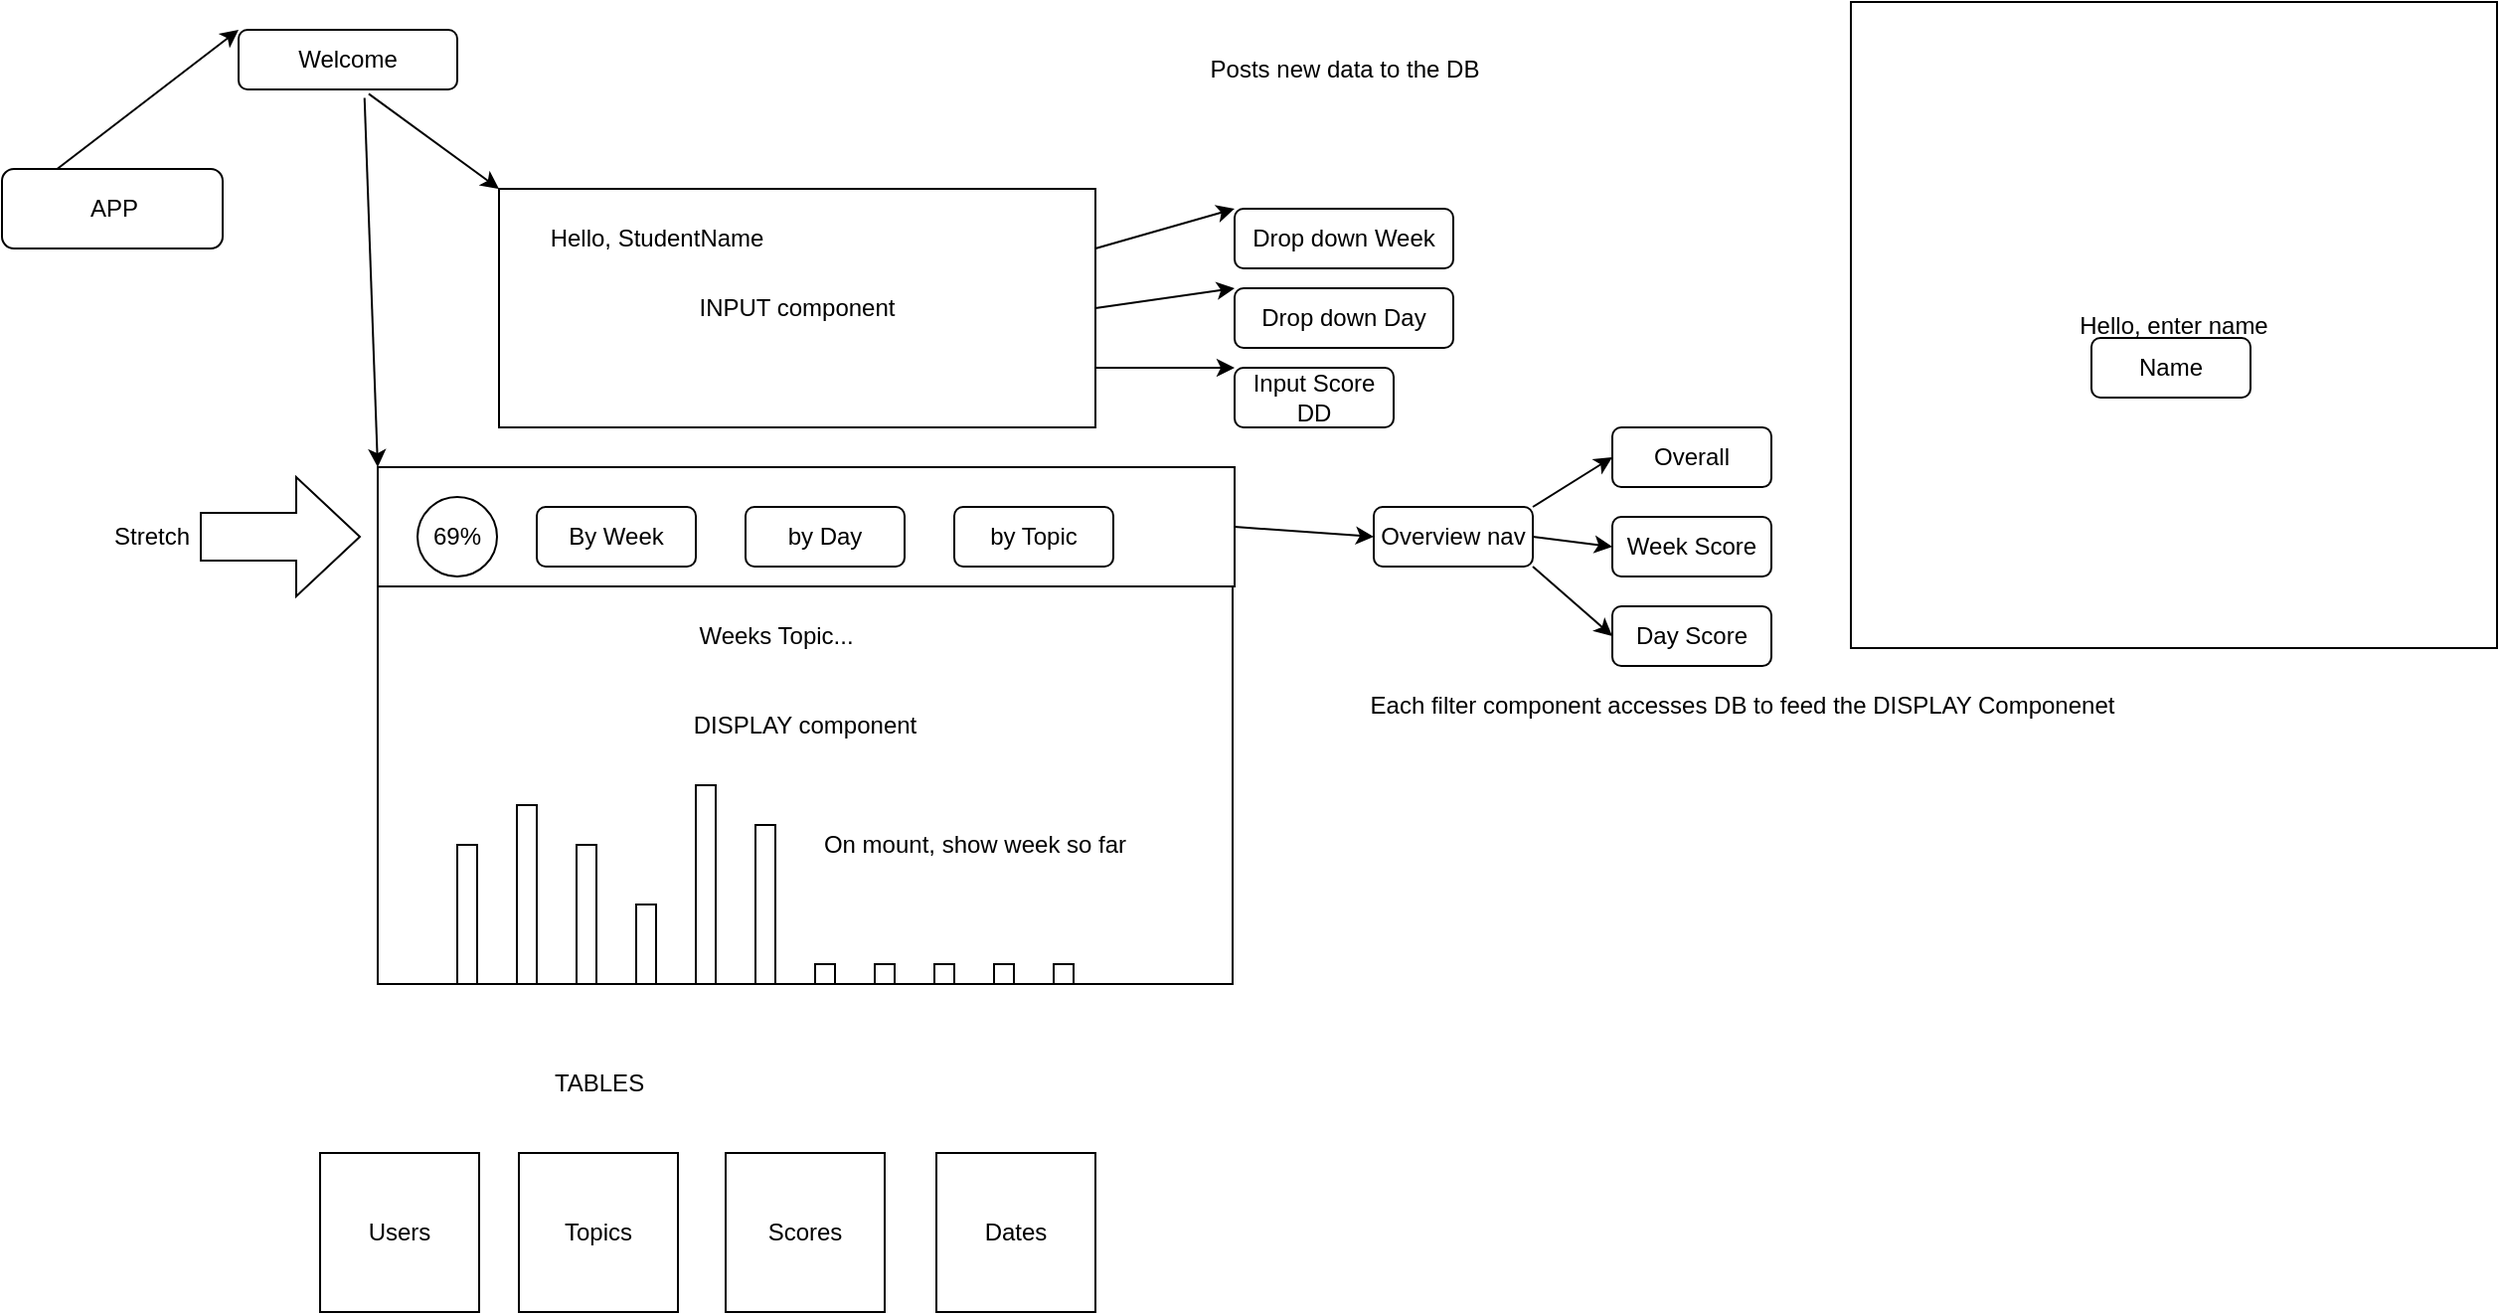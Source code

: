 <mxfile>
    <diagram id="e2XzjTsPOT_JRqezc02X" name="Page-1">
        <mxGraphModel dx="1350" dy="680" grid="1" gridSize="10" guides="1" tooltips="1" connect="1" arrows="1" fold="1" page="1" pageScale="1" pageWidth="827" pageHeight="1169" math="0" shadow="0">
            <root>
                <mxCell id="0"/>
                <mxCell id="1" parent="0"/>
                <mxCell id="10" value="DISPLAY component" style="rounded=0;whiteSpace=wrap;html=1;" parent="1" vertex="1">
                    <mxGeometry x="199" y="240" width="430" height="260" as="geometry"/>
                </mxCell>
                <mxCell id="58" style="edgeStyle=none;html=1;exitX=1;exitY=0.5;exitDx=0;exitDy=0;entryX=0;entryY=0.5;entryDx=0;entryDy=0;" parent="1" source="56" target="57" edge="1">
                    <mxGeometry relative="1" as="geometry"/>
                </mxCell>
                <mxCell id="56" value="" style="rounded=0;whiteSpace=wrap;html=1;" parent="1" vertex="1">
                    <mxGeometry x="199" y="240" width="431" height="60" as="geometry"/>
                </mxCell>
                <mxCell id="49" style="edgeStyle=none;html=1;exitX=0.576;exitY=1.142;exitDx=0;exitDy=0;entryX=0;entryY=0;entryDx=0;entryDy=0;exitPerimeter=0;" parent="1" source="4" target="10" edge="1">
                    <mxGeometry relative="1" as="geometry"/>
                </mxCell>
                <mxCell id="50" style="edgeStyle=none;html=1;exitX=0.595;exitY=1.072;exitDx=0;exitDy=0;entryX=0;entryY=0;entryDx=0;entryDy=0;exitPerimeter=0;" parent="1" source="4" target="2" edge="1">
                    <mxGeometry relative="1" as="geometry"/>
                </mxCell>
                <mxCell id="48" value="" style="rounded=1;whiteSpace=wrap;html=1;" parent="1" vertex="1">
                    <mxGeometry x="10" y="90" width="111" height="40" as="geometry"/>
                </mxCell>
                <mxCell id="52" style="edgeStyle=none;html=1;exitX=0.25;exitY=0;exitDx=0;exitDy=0;entryX=0;entryY=0;entryDx=0;entryDy=0;" parent="1" source="48" target="4" edge="1">
                    <mxGeometry relative="1" as="geometry"/>
                </mxCell>
                <mxCell id="53" style="edgeStyle=none;html=1;exitX=1;exitY=0.25;exitDx=0;exitDy=0;entryX=0;entryY=0;entryDx=0;entryDy=0;" parent="1" source="2" target="5" edge="1">
                    <mxGeometry relative="1" as="geometry"/>
                </mxCell>
                <mxCell id="54" style="edgeStyle=none;html=1;exitX=1;exitY=0.5;exitDx=0;exitDy=0;entryX=0;entryY=0;entryDx=0;entryDy=0;" parent="1" source="2" target="43" edge="1">
                    <mxGeometry relative="1" as="geometry"/>
                </mxCell>
                <mxCell id="55" style="edgeStyle=none;html=1;exitX=1;exitY=0.75;exitDx=0;exitDy=0;entryX=0;entryY=0;entryDx=0;entryDy=0;" parent="1" source="2" target="6" edge="1">
                    <mxGeometry relative="1" as="geometry"/>
                </mxCell>
                <mxCell id="2" value="INPUT component" style="rounded=0;whiteSpace=wrap;html=1;" parent="1" vertex="1">
                    <mxGeometry x="260" y="100" width="300" height="120" as="geometry"/>
                </mxCell>
                <mxCell id="4" value="Welcome" style="rounded=1;whiteSpace=wrap;html=1;" parent="1" vertex="1">
                    <mxGeometry x="129" y="20" width="110" height="30" as="geometry"/>
                </mxCell>
                <mxCell id="5" value="Drop down Week" style="rounded=1;whiteSpace=wrap;html=1;" parent="1" vertex="1">
                    <mxGeometry x="630" y="110" width="110" height="30" as="geometry"/>
                </mxCell>
                <mxCell id="6" value="Input Score DD" style="rounded=1;whiteSpace=wrap;html=1;" parent="1" vertex="1">
                    <mxGeometry x="630" y="190" width="80" height="30" as="geometry"/>
                </mxCell>
                <mxCell id="14" value="" style="rounded=0;whiteSpace=wrap;html=1;" parent="1" vertex="1">
                    <mxGeometry x="239" y="430" width="10" height="70" as="geometry"/>
                </mxCell>
                <mxCell id="15" value="" style="rounded=0;whiteSpace=wrap;html=1;" parent="1" vertex="1">
                    <mxGeometry x="269" y="410" width="10" height="90" as="geometry"/>
                </mxCell>
                <mxCell id="16" value="" style="rounded=0;whiteSpace=wrap;html=1;" parent="1" vertex="1">
                    <mxGeometry x="299" y="430" width="10" height="70" as="geometry"/>
                </mxCell>
                <mxCell id="17" value="" style="rounded=0;whiteSpace=wrap;html=1;" parent="1" vertex="1">
                    <mxGeometry x="329" y="460" width="10" height="40" as="geometry"/>
                </mxCell>
                <mxCell id="18" value="" style="rounded=0;whiteSpace=wrap;html=1;" parent="1" vertex="1">
                    <mxGeometry x="359" y="400" width="10" height="100" as="geometry"/>
                </mxCell>
                <mxCell id="19" value="" style="rounded=0;whiteSpace=wrap;html=1;" parent="1" vertex="1">
                    <mxGeometry x="389" y="420" width="10" height="80" as="geometry"/>
                </mxCell>
                <mxCell id="20" value="69%" style="ellipse;whiteSpace=wrap;html=1;aspect=fixed;" parent="1" vertex="1">
                    <mxGeometry x="219" y="255" width="40" height="40" as="geometry"/>
                </mxCell>
                <mxCell id="24" value="By Week" style="rounded=1;whiteSpace=wrap;html=1;" parent="1" vertex="1">
                    <mxGeometry x="279" y="260" width="80" height="30" as="geometry"/>
                </mxCell>
                <mxCell id="26" value="by Day" style="rounded=1;whiteSpace=wrap;html=1;" parent="1" vertex="1">
                    <mxGeometry x="384" y="260" width="80" height="30" as="geometry"/>
                </mxCell>
                <mxCell id="27" value="" style="rounded=0;whiteSpace=wrap;html=1;" parent="1" vertex="1">
                    <mxGeometry x="419" y="490" width="10" height="10" as="geometry"/>
                </mxCell>
                <mxCell id="30" value="" style="rounded=0;whiteSpace=wrap;html=1;" parent="1" vertex="1">
                    <mxGeometry x="449" y="490" width="10" height="10" as="geometry"/>
                </mxCell>
                <mxCell id="31" value="" style="rounded=0;whiteSpace=wrap;html=1;" parent="1" vertex="1">
                    <mxGeometry x="479" y="490" width="10" height="10" as="geometry"/>
                </mxCell>
                <mxCell id="32" value="" style="rounded=0;whiteSpace=wrap;html=1;" parent="1" vertex="1">
                    <mxGeometry x="509" y="490" width="10" height="10" as="geometry"/>
                </mxCell>
                <mxCell id="33" value="" style="rounded=0;whiteSpace=wrap;html=1;" parent="1" vertex="1">
                    <mxGeometry x="539" y="490" width="10" height="10" as="geometry"/>
                </mxCell>
                <mxCell id="38" value="TABLES" style="text;html=1;align=center;verticalAlign=middle;resizable=0;points=[];autosize=1;strokeColor=none;fillColor=none;" parent="1" vertex="1">
                    <mxGeometry x="280" y="540" width="60" height="20" as="geometry"/>
                </mxCell>
                <mxCell id="39" value="Users" style="whiteSpace=wrap;html=1;aspect=fixed;" parent="1" vertex="1">
                    <mxGeometry x="170" y="585" width="80" height="80" as="geometry"/>
                </mxCell>
                <mxCell id="40" value="Topics" style="whiteSpace=wrap;html=1;aspect=fixed;" parent="1" vertex="1">
                    <mxGeometry x="270" y="585" width="80" height="80" as="geometry"/>
                </mxCell>
                <mxCell id="41" value="Scores" style="whiteSpace=wrap;html=1;aspect=fixed;" parent="1" vertex="1">
                    <mxGeometry x="374" y="585" width="80" height="80" as="geometry"/>
                </mxCell>
                <mxCell id="42" value="Dates" style="whiteSpace=wrap;html=1;aspect=fixed;" parent="1" vertex="1">
                    <mxGeometry x="480" y="585" width="80" height="80" as="geometry"/>
                </mxCell>
                <mxCell id="43" value="Drop down Day" style="rounded=1;whiteSpace=wrap;html=1;" parent="1" vertex="1">
                    <mxGeometry x="630" y="150" width="110" height="30" as="geometry"/>
                </mxCell>
                <mxCell id="47" value="APP" style="text;html=1;align=center;verticalAlign=middle;resizable=0;points=[];autosize=1;strokeColor=none;fillColor=none;" parent="1" vertex="1">
                    <mxGeometry x="45.5" y="100" width="40" height="20" as="geometry"/>
                </mxCell>
                <mxCell id="62" style="edgeStyle=none;html=1;exitX=1;exitY=0;exitDx=0;exitDy=0;entryX=0;entryY=0.5;entryDx=0;entryDy=0;" parent="1" source="57" target="59" edge="1">
                    <mxGeometry relative="1" as="geometry"/>
                </mxCell>
                <mxCell id="63" style="edgeStyle=none;html=1;exitX=1;exitY=0.5;exitDx=0;exitDy=0;entryX=0;entryY=0.5;entryDx=0;entryDy=0;" parent="1" source="57" target="60" edge="1">
                    <mxGeometry relative="1" as="geometry"/>
                </mxCell>
                <mxCell id="64" style="edgeStyle=none;html=1;exitX=1;exitY=1;exitDx=0;exitDy=0;entryX=0;entryY=0.5;entryDx=0;entryDy=0;" parent="1" source="57" target="61" edge="1">
                    <mxGeometry relative="1" as="geometry"/>
                </mxCell>
                <mxCell id="57" value="Overview nav" style="rounded=1;whiteSpace=wrap;html=1;" parent="1" vertex="1">
                    <mxGeometry x="700" y="260" width="80" height="30" as="geometry"/>
                </mxCell>
                <mxCell id="59" value="Overall" style="rounded=1;whiteSpace=wrap;html=1;" parent="1" vertex="1">
                    <mxGeometry x="820" y="220" width="80" height="30" as="geometry"/>
                </mxCell>
                <mxCell id="60" value="Week Score" style="rounded=1;whiteSpace=wrap;html=1;" parent="1" vertex="1">
                    <mxGeometry x="820" y="265" width="80" height="30" as="geometry"/>
                </mxCell>
                <mxCell id="61" value="Day Score" style="rounded=1;whiteSpace=wrap;html=1;" parent="1" vertex="1">
                    <mxGeometry x="820" y="310" width="80" height="30" as="geometry"/>
                </mxCell>
                <mxCell id="66" value="Each filter component accesses DB to feed the DISPLAY Componenet" style="text;html=1;align=center;verticalAlign=middle;resizable=0;points=[];autosize=1;strokeColor=none;fillColor=none;" parent="1" vertex="1">
                    <mxGeometry x="690" y="350" width="390" height="20" as="geometry"/>
                </mxCell>
                <mxCell id="67" value="Posts new data to the DB" style="text;html=1;align=center;verticalAlign=middle;resizable=0;points=[];autosize=1;strokeColor=none;fillColor=none;" parent="1" vertex="1">
                    <mxGeometry x="610" y="30" width="150" height="20" as="geometry"/>
                </mxCell>
                <mxCell id="69" value="On mount, show week so far" style="text;html=1;align=center;verticalAlign=middle;resizable=0;points=[];autosize=1;strokeColor=none;fillColor=none;" parent="1" vertex="1">
                    <mxGeometry x="414" y="420" width="170" height="20" as="geometry"/>
                </mxCell>
                <mxCell id="70" value="" style="shape=singleArrow;whiteSpace=wrap;html=1;arrowWidth=0.4;arrowSize=0.4;" parent="1" vertex="1">
                    <mxGeometry x="110" y="245" width="80" height="60" as="geometry"/>
                </mxCell>
                <mxCell id="71" value="Stretch" style="text;html=1;align=center;verticalAlign=middle;resizable=0;points=[];autosize=1;strokeColor=none;fillColor=none;" parent="1" vertex="1">
                    <mxGeometry x="60" y="265" width="50" height="20" as="geometry"/>
                </mxCell>
                <mxCell id="72" value="Hello, StudentName" style="text;html=1;align=center;verticalAlign=middle;resizable=0;points=[];autosize=1;strokeColor=none;fillColor=none;" parent="1" vertex="1">
                    <mxGeometry x="279" y="115" width="120" height="20" as="geometry"/>
                </mxCell>
                <mxCell id="73" value="Hello, enter name" style="whiteSpace=wrap;html=1;aspect=fixed;" parent="1" vertex="1">
                    <mxGeometry x="940" y="6" width="325" height="325" as="geometry"/>
                </mxCell>
                <mxCell id="74" value="Name" style="rounded=1;whiteSpace=wrap;html=1;" parent="1" vertex="1">
                    <mxGeometry x="1061" y="175" width="80" height="30" as="geometry"/>
                </mxCell>
                <mxCell id="75" value="Weeks Topic..." style="text;html=1;align=center;verticalAlign=middle;resizable=0;points=[];autosize=1;strokeColor=none;fillColor=none;" parent="1" vertex="1">
                    <mxGeometry x="354" y="315" width="90" height="20" as="geometry"/>
                </mxCell>
                <mxCell id="76" value="by Topic" style="rounded=1;whiteSpace=wrap;html=1;" parent="1" vertex="1">
                    <mxGeometry x="489" y="260" width="80" height="30" as="geometry"/>
                </mxCell>
            </root>
        </mxGraphModel>
    </diagram>
</mxfile>